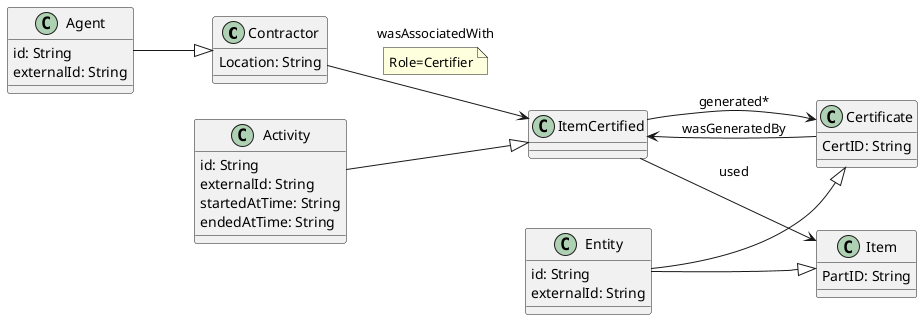 @startuml

left to right direction

class Contractor
Contractor : Location: String

class Item
Item : PartID: String

class Certificate
Certificate : CertID: String

class ItemCertified

class Agent
Agent : id: String
Agent : externalId: String

class Entity
Entity : id: String
Entity : externalId: String

class Activity
Activity : id: String
Activity : externalId: String
Activity : startedAtTime: String
Activity : endedAtTime: String

Contractor --> ItemCertified : wasAssociatedWith
note on link: Role=Certifier

Certificate --> ItemCertified : wasGeneratedBy
ItemCertified --> Certificate : generated*

ItemCertified --> Item : used

Agent --|> Contractor
Entity --|> Certificate
Entity --|> Item
Activity --|> ItemCertified

@enduml
